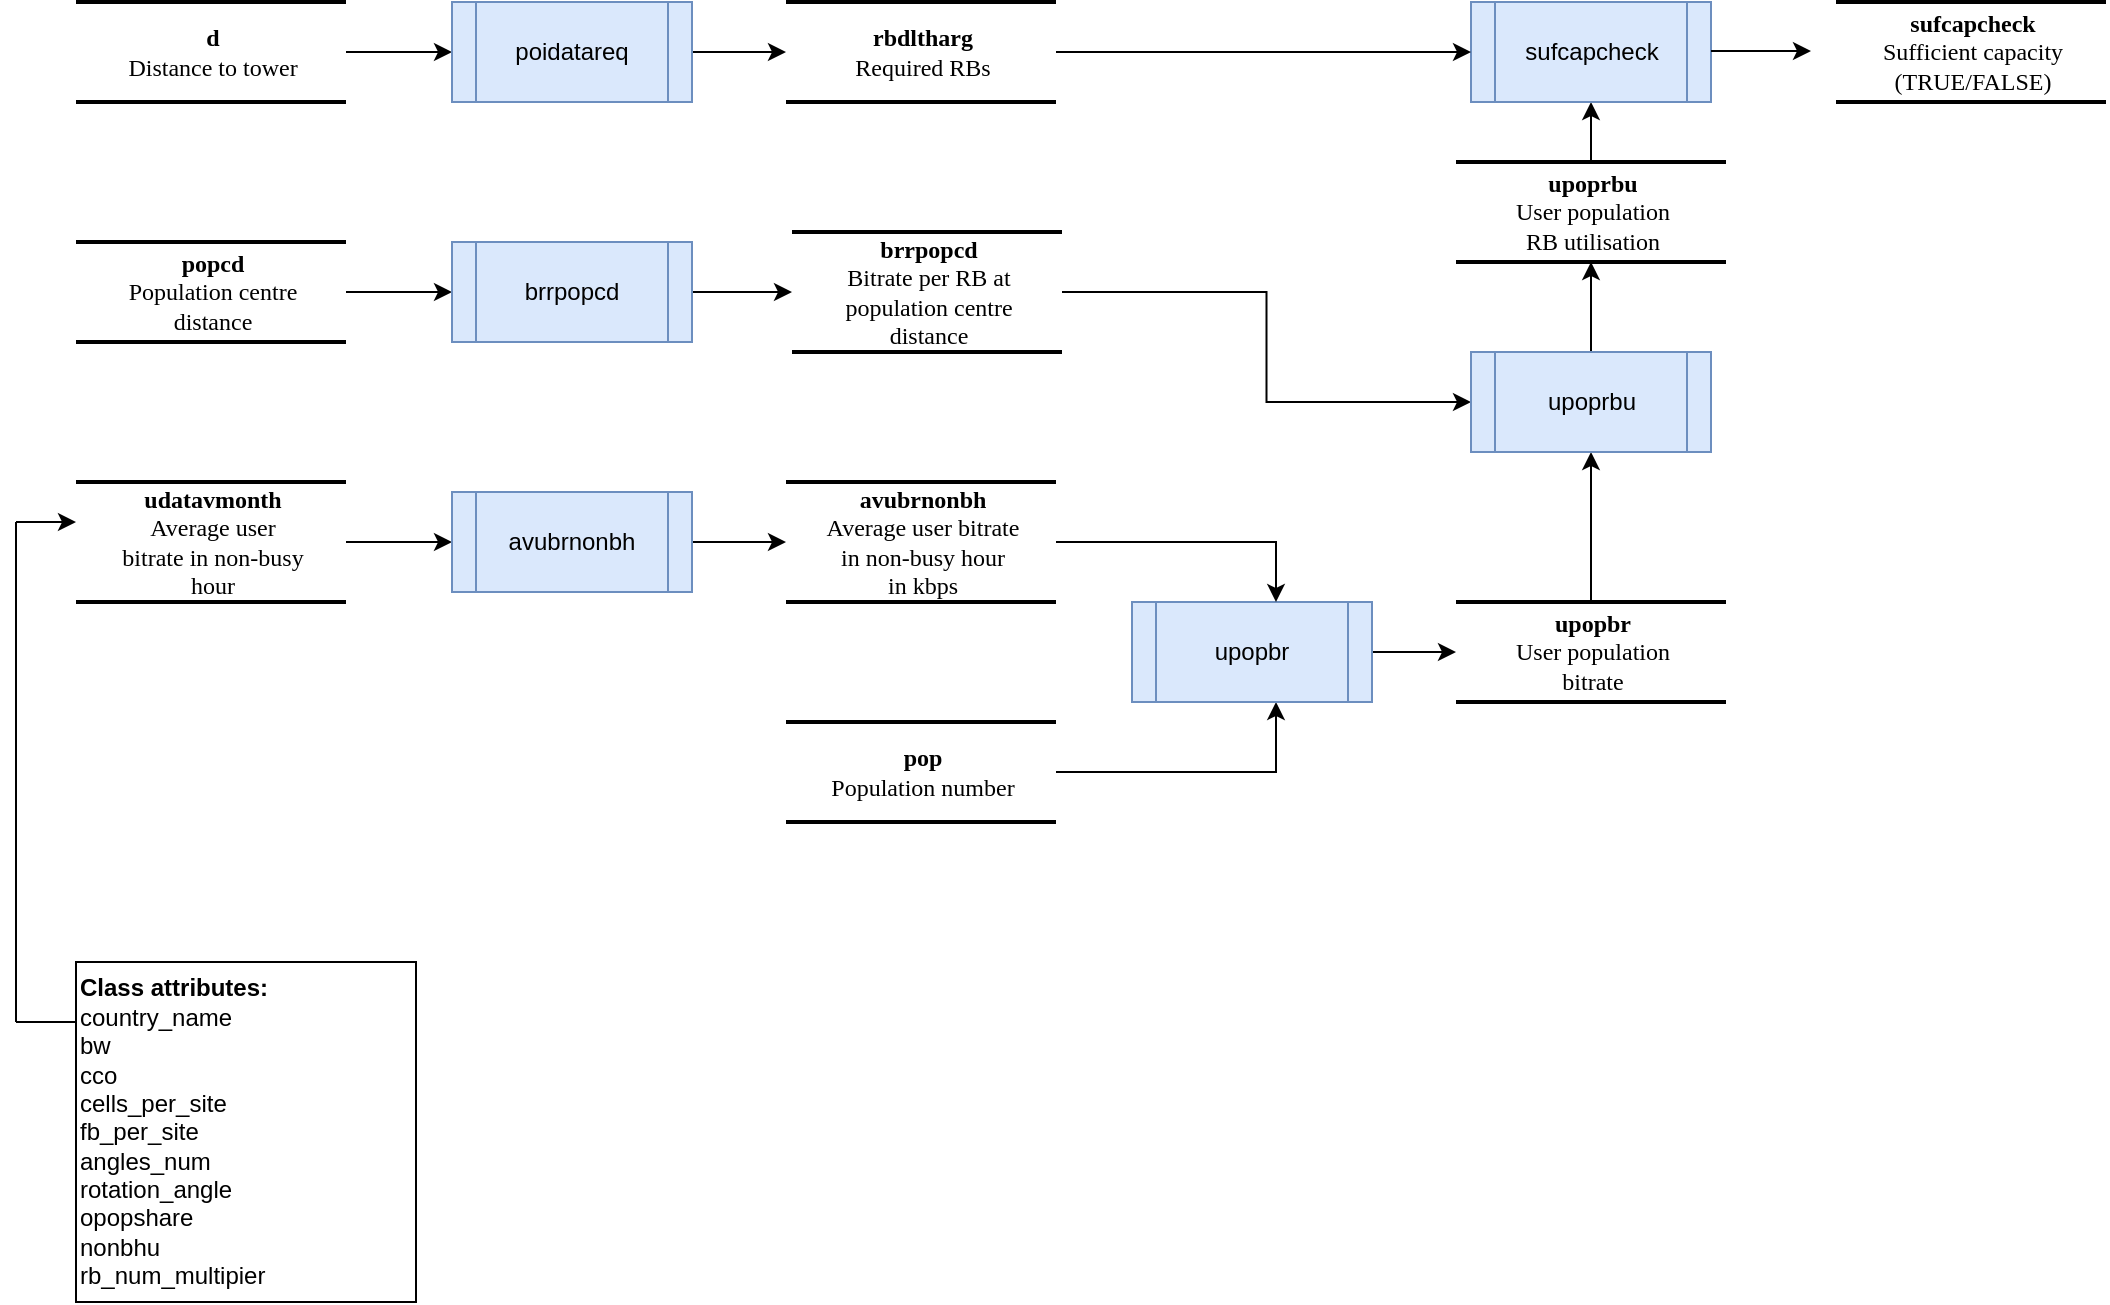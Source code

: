 <mxfile version="24.6.0" type="device">
  <diagram name="Page-1" id="5d7acffa-a066-3a61-03fe-96351882024d">
    <mxGraphModel dx="1386" dy="785" grid="1" gridSize="10" guides="1" tooltips="1" connect="1" arrows="1" fold="1" page="1" pageScale="1" pageWidth="1100" pageHeight="850" background="#ffffff" math="0" shadow="0">
      <root>
        <mxCell id="0" />
        <mxCell id="1" parent="0" />
        <mxCell id="0zPFznAA2KUGZR9MFGcp-20" value="" style="edgeStyle=orthogonalEdgeStyle;rounded=0;orthogonalLoop=1;jettySize=auto;html=1;" edge="1" parent="1" source="0zPFznAA2KUGZR9MFGcp-1" target="0zPFznAA2KUGZR9MFGcp-15">
          <mxGeometry relative="1" as="geometry" />
        </mxCell>
        <mxCell id="0zPFznAA2KUGZR9MFGcp-1" value="&lt;b&gt;d&lt;/b&gt;&lt;div&gt;Distance to tower&lt;/div&gt;" style="html=1;rounded=0;shadow=0;comic=0;labelBackgroundColor=none;strokeWidth=2;fontFamily=Verdana;fontSize=12;align=center;shape=mxgraph.ios7ui.horLines;" vertex="1" parent="1">
          <mxGeometry x="70" y="40" width="135" height="50" as="geometry" />
        </mxCell>
        <mxCell id="0zPFznAA2KUGZR9MFGcp-21" value="" style="edgeStyle=orthogonalEdgeStyle;rounded=0;orthogonalLoop=1;jettySize=auto;html=1;" edge="1" parent="1" source="0zPFznAA2KUGZR9MFGcp-4" target="0zPFznAA2KUGZR9MFGcp-16">
          <mxGeometry relative="1" as="geometry" />
        </mxCell>
        <mxCell id="0zPFznAA2KUGZR9MFGcp-4" value="&lt;div&gt;&lt;b&gt;popcd&lt;/b&gt;&lt;/div&gt;Population centre&lt;div&gt;distance&lt;/div&gt;" style="html=1;rounded=0;shadow=0;comic=0;labelBackgroundColor=none;strokeWidth=2;fontFamily=Verdana;fontSize=12;align=center;shape=mxgraph.ios7ui.horLines;" vertex="1" parent="1">
          <mxGeometry x="70" y="160" width="135" height="50" as="geometry" />
        </mxCell>
        <mxCell id="0zPFznAA2KUGZR9MFGcp-22" value="" style="edgeStyle=orthogonalEdgeStyle;rounded=0;orthogonalLoop=1;jettySize=auto;html=1;" edge="1" parent="1" source="0zPFznAA2KUGZR9MFGcp-5" target="0zPFznAA2KUGZR9MFGcp-17">
          <mxGeometry relative="1" as="geometry" />
        </mxCell>
        <mxCell id="0zPFznAA2KUGZR9MFGcp-5" value="&lt;b&gt;udatavmonth&lt;/b&gt;&lt;br&gt;&lt;div&gt;Average user&lt;/div&gt;&lt;div&gt;bitrate in non-busy&lt;/div&gt;&lt;div&gt;hour&lt;/div&gt;" style="html=1;rounded=0;shadow=0;comic=0;labelBackgroundColor=none;strokeWidth=2;fontFamily=Verdana;fontSize=12;align=center;shape=mxgraph.ios7ui.horLines;" vertex="1" parent="1">
          <mxGeometry x="70" y="280" width="135" height="60" as="geometry" />
        </mxCell>
        <mxCell id="0zPFznAA2KUGZR9MFGcp-35" value="" style="edgeStyle=orthogonalEdgeStyle;rounded=0;orthogonalLoop=1;jettySize=auto;html=1;" edge="1" parent="1" source="0zPFznAA2KUGZR9MFGcp-6" target="0zPFznAA2KUGZR9MFGcp-18">
          <mxGeometry relative="1" as="geometry">
            <Array as="points">
              <mxPoint x="670" y="425" />
              <mxPoint x="670" y="365" />
            </Array>
          </mxGeometry>
        </mxCell>
        <mxCell id="0zPFznAA2KUGZR9MFGcp-6" value="&lt;div&gt;&lt;b&gt;pop&lt;/b&gt;&lt;/div&gt;&lt;div&gt;Population number&lt;/div&gt;" style="html=1;rounded=0;shadow=0;comic=0;labelBackgroundColor=none;strokeWidth=2;fontFamily=Verdana;fontSize=12;align=center;shape=mxgraph.ios7ui.horLines;" vertex="1" parent="1">
          <mxGeometry x="425" y="400" width="135" height="50" as="geometry" />
        </mxCell>
        <mxCell id="0zPFznAA2KUGZR9MFGcp-7" value="&lt;b&gt;Class attributes:&lt;br&gt;&lt;/b&gt;&lt;div&gt;country_name&lt;/div&gt;&lt;div&gt;bw&lt;/div&gt;&lt;div&gt;cco&lt;/div&gt;&lt;div&gt;cells_per_site&lt;/div&gt;&lt;div&gt;fb_per_site&lt;/div&gt;&lt;div&gt;angles_num&lt;/div&gt;&lt;div&gt;rotation_angle&lt;/div&gt;&lt;div&gt;opopshare&lt;/div&gt;&lt;div&gt;nonbhu&lt;/div&gt;&lt;div&gt;rb_num_multipier&lt;/div&gt;" style="whiteSpace=wrap;html=1;aspect=fixed;align=left;" vertex="1" parent="1">
          <mxGeometry x="70" y="520" width="170" height="170" as="geometry" />
        </mxCell>
        <mxCell id="0zPFznAA2KUGZR9MFGcp-11" value="" style="endArrow=none;html=1;rounded=0;" edge="1" parent="1">
          <mxGeometry width="50" height="50" relative="1" as="geometry">
            <mxPoint x="70" y="550" as="sourcePoint" />
            <mxPoint x="40" y="550" as="targetPoint" />
          </mxGeometry>
        </mxCell>
        <mxCell id="0zPFznAA2KUGZR9MFGcp-12" value="" style="endArrow=none;html=1;rounded=0;" edge="1" parent="1">
          <mxGeometry width="50" height="50" relative="1" as="geometry">
            <mxPoint x="40" y="550" as="sourcePoint" />
            <mxPoint x="40" y="300" as="targetPoint" />
          </mxGeometry>
        </mxCell>
        <mxCell id="0zPFznAA2KUGZR9MFGcp-13" value="" style="endArrow=classic;html=1;rounded=0;" edge="1" parent="1">
          <mxGeometry width="50" height="50" relative="1" as="geometry">
            <mxPoint x="40" y="300" as="sourcePoint" />
            <mxPoint x="70" y="300" as="targetPoint" />
          </mxGeometry>
        </mxCell>
        <mxCell id="0zPFznAA2KUGZR9MFGcp-26" value="" style="edgeStyle=orthogonalEdgeStyle;rounded=0;orthogonalLoop=1;jettySize=auto;html=1;" edge="1" parent="1" source="0zPFznAA2KUGZR9MFGcp-15" target="0zPFznAA2KUGZR9MFGcp-23">
          <mxGeometry relative="1" as="geometry" />
        </mxCell>
        <mxCell id="0zPFznAA2KUGZR9MFGcp-15" value="poidatareq" style="shape=process;whiteSpace=wrap;html=1;backgroundOutline=1;fillColor=#dae8fc;strokeColor=#6c8ebf;" vertex="1" parent="1">
          <mxGeometry x="258" y="40" width="120" height="50" as="geometry" />
        </mxCell>
        <mxCell id="0zPFznAA2KUGZR9MFGcp-27" value="" style="edgeStyle=orthogonalEdgeStyle;rounded=0;orthogonalLoop=1;jettySize=auto;html=1;" edge="1" parent="1" source="0zPFznAA2KUGZR9MFGcp-16" target="0zPFznAA2KUGZR9MFGcp-24">
          <mxGeometry relative="1" as="geometry" />
        </mxCell>
        <mxCell id="0zPFznAA2KUGZR9MFGcp-16" value="brrpopcd" style="shape=process;whiteSpace=wrap;html=1;backgroundOutline=1;fillColor=#dae8fc;strokeColor=#6c8ebf;" vertex="1" parent="1">
          <mxGeometry x="258" y="160" width="120" height="50" as="geometry" />
        </mxCell>
        <mxCell id="0zPFznAA2KUGZR9MFGcp-28" value="" style="edgeStyle=orthogonalEdgeStyle;rounded=0;orthogonalLoop=1;jettySize=auto;html=1;" edge="1" parent="1" source="0zPFznAA2KUGZR9MFGcp-17" target="0zPFznAA2KUGZR9MFGcp-25">
          <mxGeometry relative="1" as="geometry" />
        </mxCell>
        <mxCell id="0zPFznAA2KUGZR9MFGcp-17" value="avubrnonbh" style="shape=process;whiteSpace=wrap;html=1;backgroundOutline=1;fillColor=#dae8fc;strokeColor=#6c8ebf;" vertex="1" parent="1">
          <mxGeometry x="258" y="285" width="120" height="50" as="geometry" />
        </mxCell>
        <mxCell id="0zPFznAA2KUGZR9MFGcp-37" value="" style="edgeStyle=orthogonalEdgeStyle;rounded=0;orthogonalLoop=1;jettySize=auto;html=1;" edge="1" parent="1" source="0zPFznAA2KUGZR9MFGcp-18" target="0zPFznAA2KUGZR9MFGcp-36">
          <mxGeometry relative="1" as="geometry" />
        </mxCell>
        <mxCell id="0zPFznAA2KUGZR9MFGcp-18" value="upopbr" style="shape=process;whiteSpace=wrap;html=1;backgroundOutline=1;fillColor=#dae8fc;strokeColor=#6c8ebf;" vertex="1" parent="1">
          <mxGeometry x="598" y="340" width="120" height="50" as="geometry" />
        </mxCell>
        <mxCell id="0zPFznAA2KUGZR9MFGcp-23" value="&lt;b&gt;rbdltharg&lt;/b&gt;&lt;br&gt;&lt;div&gt;Required RBs&lt;/div&gt;" style="html=1;rounded=0;shadow=0;comic=0;labelBackgroundColor=none;strokeWidth=2;fontFamily=Verdana;fontSize=12;align=center;shape=mxgraph.ios7ui.horLines;" vertex="1" parent="1">
          <mxGeometry x="425" y="40" width="135" height="50" as="geometry" />
        </mxCell>
        <mxCell id="0zPFznAA2KUGZR9MFGcp-41" value="" style="edgeStyle=orthogonalEdgeStyle;rounded=0;orthogonalLoop=1;jettySize=auto;html=1;" edge="1" parent="1" source="0zPFznAA2KUGZR9MFGcp-24" target="0zPFznAA2KUGZR9MFGcp-38">
          <mxGeometry relative="1" as="geometry">
            <mxPoint x="650.5" y="185" as="targetPoint" />
          </mxGeometry>
        </mxCell>
        <mxCell id="0zPFznAA2KUGZR9MFGcp-24" value="&lt;div&gt;&lt;b&gt;brrpopcd&lt;/b&gt;&lt;/div&gt;&lt;div&gt;Bitrate per RB at&lt;/div&gt;&lt;div&gt;population centre&lt;/div&gt;&lt;div&gt;distance&lt;/div&gt;" style="html=1;rounded=0;shadow=0;comic=0;labelBackgroundColor=none;strokeWidth=2;fontFamily=Verdana;fontSize=12;align=center;shape=mxgraph.ios7ui.horLines;" vertex="1" parent="1">
          <mxGeometry x="428" y="155" width="135" height="60" as="geometry" />
        </mxCell>
        <mxCell id="0zPFznAA2KUGZR9MFGcp-33" value="" style="edgeStyle=orthogonalEdgeStyle;rounded=0;orthogonalLoop=1;jettySize=auto;html=1;" edge="1" parent="1" source="0zPFznAA2KUGZR9MFGcp-25" target="0zPFznAA2KUGZR9MFGcp-18">
          <mxGeometry relative="1" as="geometry">
            <Array as="points">
              <mxPoint x="670" y="310" />
              <mxPoint x="670" y="365" />
            </Array>
          </mxGeometry>
        </mxCell>
        <mxCell id="0zPFznAA2KUGZR9MFGcp-25" value="&lt;div&gt;&lt;span style=&quot;background-color: initial;&quot;&gt;&lt;b&gt;avubrnonbh&lt;/b&gt;&lt;/span&gt;&lt;/div&gt;&lt;div&gt;Average user bitrate&lt;/div&gt;&lt;div&gt;in non-busy hour&lt;/div&gt;&lt;div&gt;in kbps&lt;/div&gt;" style="html=1;rounded=0;shadow=0;comic=0;labelBackgroundColor=none;strokeWidth=2;fontFamily=Verdana;fontSize=12;align=center;shape=mxgraph.ios7ui.horLines;" vertex="1" parent="1">
          <mxGeometry x="425" y="280" width="135" height="60" as="geometry" />
        </mxCell>
        <mxCell id="0zPFznAA2KUGZR9MFGcp-39" value="" style="edgeStyle=orthogonalEdgeStyle;rounded=0;orthogonalLoop=1;jettySize=auto;html=1;" edge="1" parent="1" source="0zPFznAA2KUGZR9MFGcp-36" target="0zPFznAA2KUGZR9MFGcp-38">
          <mxGeometry relative="1" as="geometry" />
        </mxCell>
        <mxCell id="0zPFznAA2KUGZR9MFGcp-36" value="&lt;div&gt;&lt;span style=&quot;background-color: initial;&quot;&gt;&lt;b&gt;upopbr&lt;/b&gt;&lt;/span&gt;&lt;/div&gt;&lt;div&gt;&lt;span style=&quot;background-color: initial;&quot;&gt;User population&lt;/span&gt;&lt;/div&gt;&lt;div&gt;&lt;span style=&quot;background-color: initial;&quot;&gt;bitrate&lt;/span&gt;&lt;br&gt;&lt;/div&gt;" style="html=1;rounded=0;shadow=0;comic=0;labelBackgroundColor=none;strokeWidth=2;fontFamily=Verdana;fontSize=12;align=center;shape=mxgraph.ios7ui.horLines;" vertex="1" parent="1">
          <mxGeometry x="760" y="340" width="135" height="50" as="geometry" />
        </mxCell>
        <mxCell id="0zPFznAA2KUGZR9MFGcp-43" value="" style="edgeStyle=orthogonalEdgeStyle;rounded=0;orthogonalLoop=1;jettySize=auto;html=1;" edge="1" parent="1" source="0zPFznAA2KUGZR9MFGcp-38" target="0zPFznAA2KUGZR9MFGcp-42">
          <mxGeometry relative="1" as="geometry" />
        </mxCell>
        <mxCell id="0zPFznAA2KUGZR9MFGcp-38" value="upoprbu" style="shape=process;whiteSpace=wrap;html=1;backgroundOutline=1;fillColor=#dae8fc;strokeColor=#6c8ebf;" vertex="1" parent="1">
          <mxGeometry x="767.5" y="215" width="120" height="50" as="geometry" />
        </mxCell>
        <mxCell id="0zPFznAA2KUGZR9MFGcp-45" value="" style="edgeStyle=orthogonalEdgeStyle;rounded=0;orthogonalLoop=1;jettySize=auto;html=1;" edge="1" parent="1" source="0zPFznAA2KUGZR9MFGcp-42" target="0zPFznAA2KUGZR9MFGcp-44">
          <mxGeometry relative="1" as="geometry" />
        </mxCell>
        <mxCell id="0zPFznAA2KUGZR9MFGcp-42" value="&lt;div&gt;&lt;span style=&quot;background-color: initial;&quot;&gt;&lt;b&gt;upoprbu&lt;/b&gt;&lt;/span&gt;&lt;/div&gt;&lt;div&gt;User population&lt;/div&gt;&lt;div&gt;RB utilisation&lt;/div&gt;" style="html=1;rounded=0;shadow=0;comic=0;labelBackgroundColor=none;strokeWidth=2;fontFamily=Verdana;fontSize=12;align=center;shape=mxgraph.ios7ui.horLines;" vertex="1" parent="1">
          <mxGeometry x="760" y="120" width="135" height="50" as="geometry" />
        </mxCell>
        <mxCell id="0zPFznAA2KUGZR9MFGcp-44" value="sufcapcheck" style="shape=process;whiteSpace=wrap;html=1;backgroundOutline=1;fillColor=#dae8fc;strokeColor=#6c8ebf;" vertex="1" parent="1">
          <mxGeometry x="767.5" y="40" width="120" height="50" as="geometry" />
        </mxCell>
        <mxCell id="0zPFznAA2KUGZR9MFGcp-46" value="" style="endArrow=classic;html=1;rounded=0;exitX=1;exitY=0.5;exitDx=0;exitDy=0;exitPerimeter=0;" edge="1" parent="1" source="0zPFznAA2KUGZR9MFGcp-23" target="0zPFznAA2KUGZR9MFGcp-44">
          <mxGeometry width="50" height="50" relative="1" as="geometry">
            <mxPoint x="560" y="60" as="sourcePoint" />
            <mxPoint x="610" y="10" as="targetPoint" />
          </mxGeometry>
        </mxCell>
        <mxCell id="0zPFznAA2KUGZR9MFGcp-47" value="" style="edgeStyle=orthogonalEdgeStyle;rounded=0;orthogonalLoop=1;jettySize=auto;html=1;" edge="1" parent="1">
          <mxGeometry relative="1" as="geometry">
            <mxPoint x="887.5" y="64.5" as="sourcePoint" />
            <mxPoint x="937.5" y="64.5" as="targetPoint" />
          </mxGeometry>
        </mxCell>
        <mxCell id="0zPFznAA2KUGZR9MFGcp-48" value="&lt;div&gt;&lt;span style=&quot;background-color: initial;&quot;&gt;&lt;b&gt;sufcapcheck&lt;/b&gt;&lt;/span&gt;&lt;/div&gt;&lt;div&gt;&lt;span style=&quot;background-color: initial;&quot;&gt;Sufficient capacity&lt;/span&gt;&lt;br&gt;&lt;/div&gt;&lt;div&gt;(TRUE/FALSE)&lt;/div&gt;" style="html=1;rounded=0;shadow=0;comic=0;labelBackgroundColor=none;strokeWidth=2;fontFamily=Verdana;fontSize=12;align=center;shape=mxgraph.ios7ui.horLines;" vertex="1" parent="1">
          <mxGeometry x="950" y="40" width="135" height="50" as="geometry" />
        </mxCell>
      </root>
    </mxGraphModel>
  </diagram>
</mxfile>
